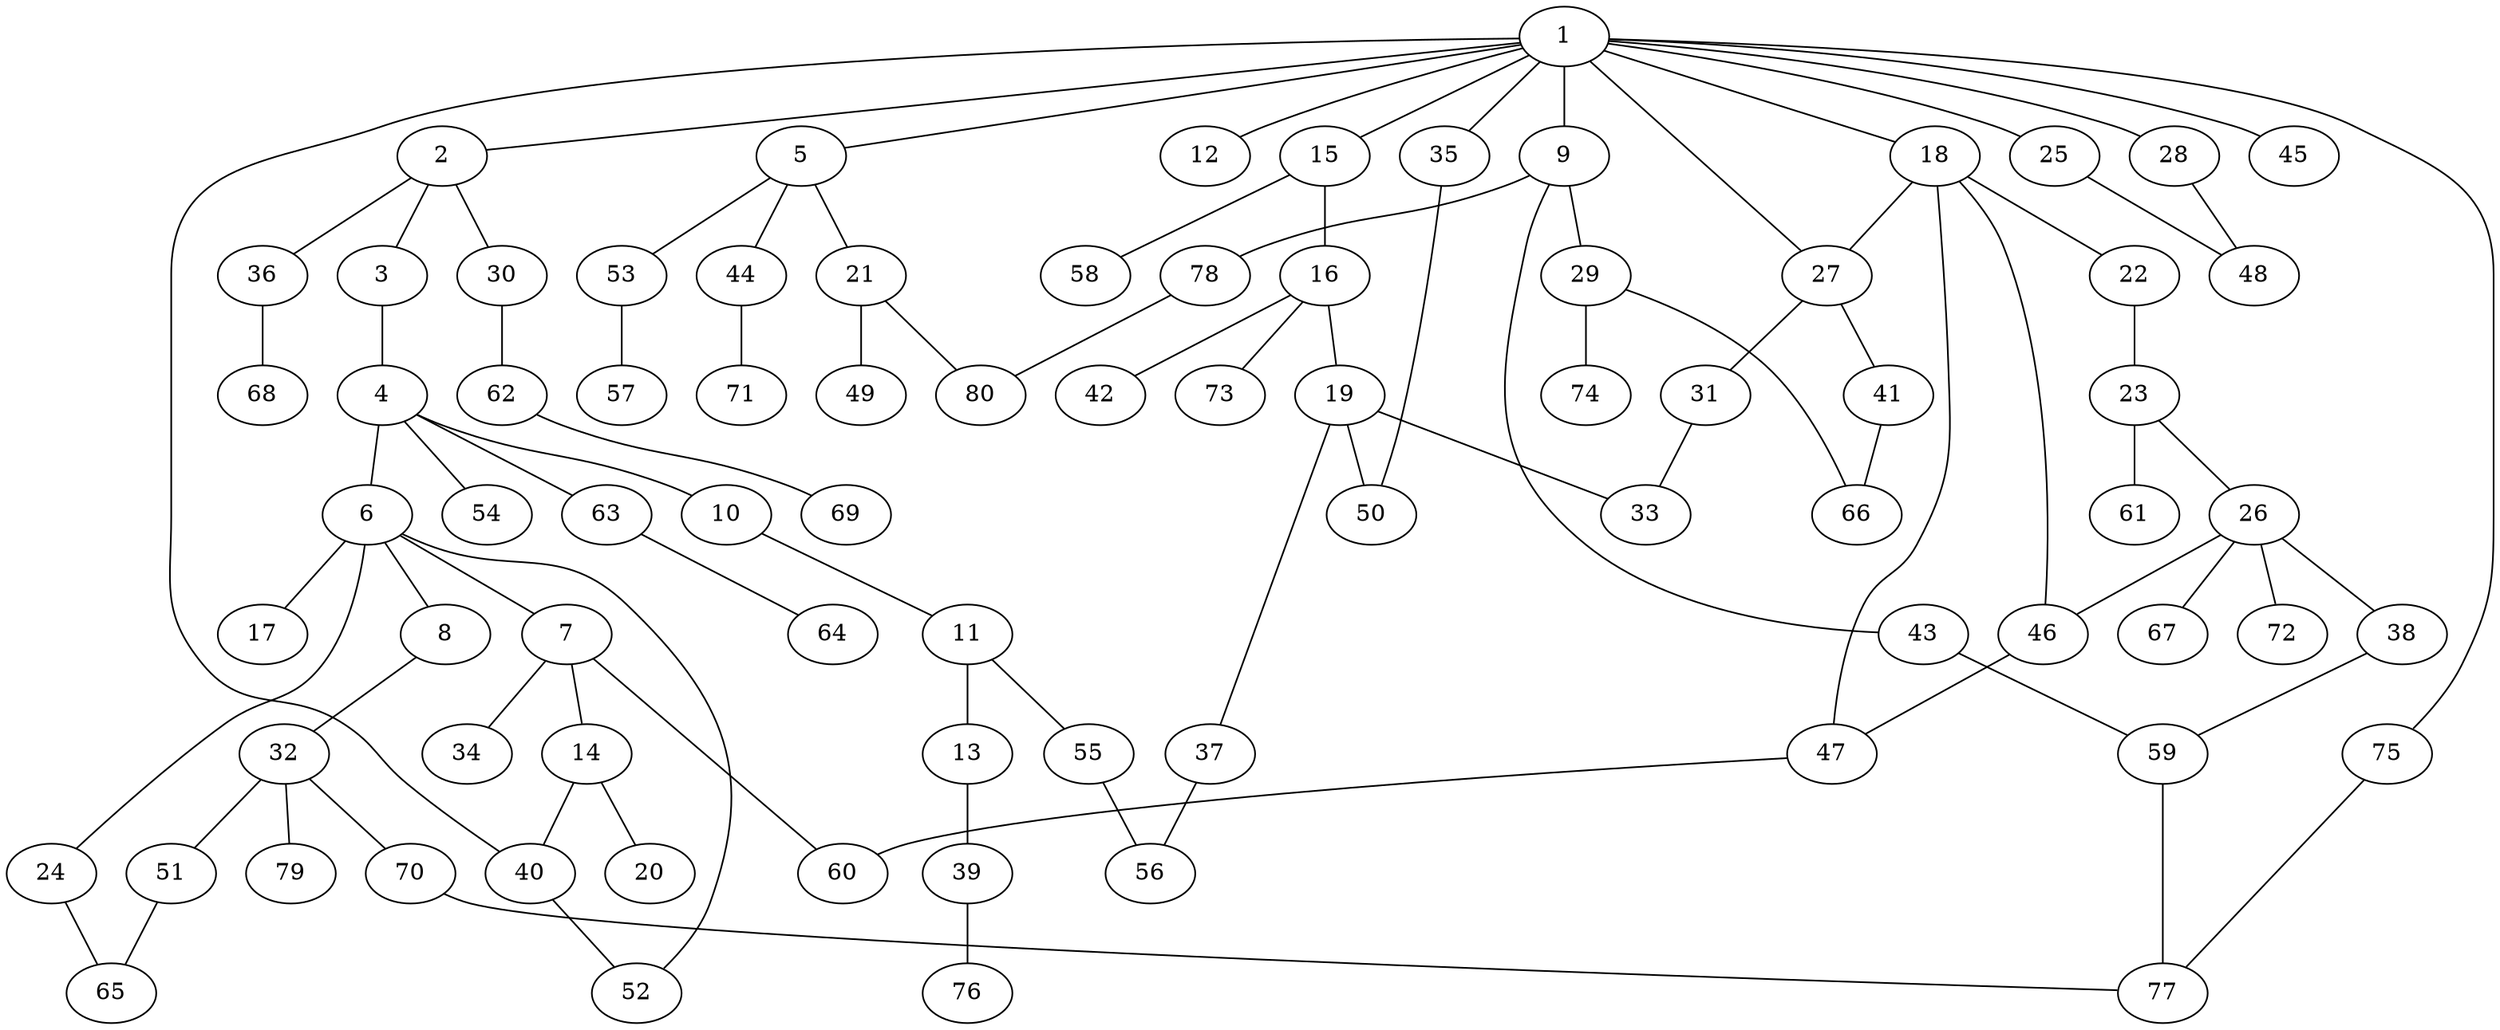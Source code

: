 graph graphname {1--2
1--5
1--9
1--12
1--15
1--18
1--25
1--27
1--28
1--35
1--40
1--45
1--75
2--3
2--30
2--36
3--4
4--6
4--10
4--54
4--63
5--21
5--44
5--53
6--7
6--8
6--17
6--24
6--52
7--14
7--34
7--60
8--32
9--29
9--43
9--78
10--11
11--13
11--55
13--39
14--20
14--40
15--16
15--58
16--19
16--42
16--73
18--22
18--27
18--46
18--47
19--33
19--37
19--50
21--49
21--80
22--23
23--26
23--61
24--65
25--48
26--38
26--46
26--67
26--72
27--31
27--41
28--48
29--66
29--74
30--62
31--33
32--51
32--70
32--79
35--50
36--68
37--56
38--59
39--76
40--52
41--66
43--59
44--71
46--47
47--60
51--65
53--57
55--56
59--77
62--69
63--64
70--77
75--77
78--80
}
